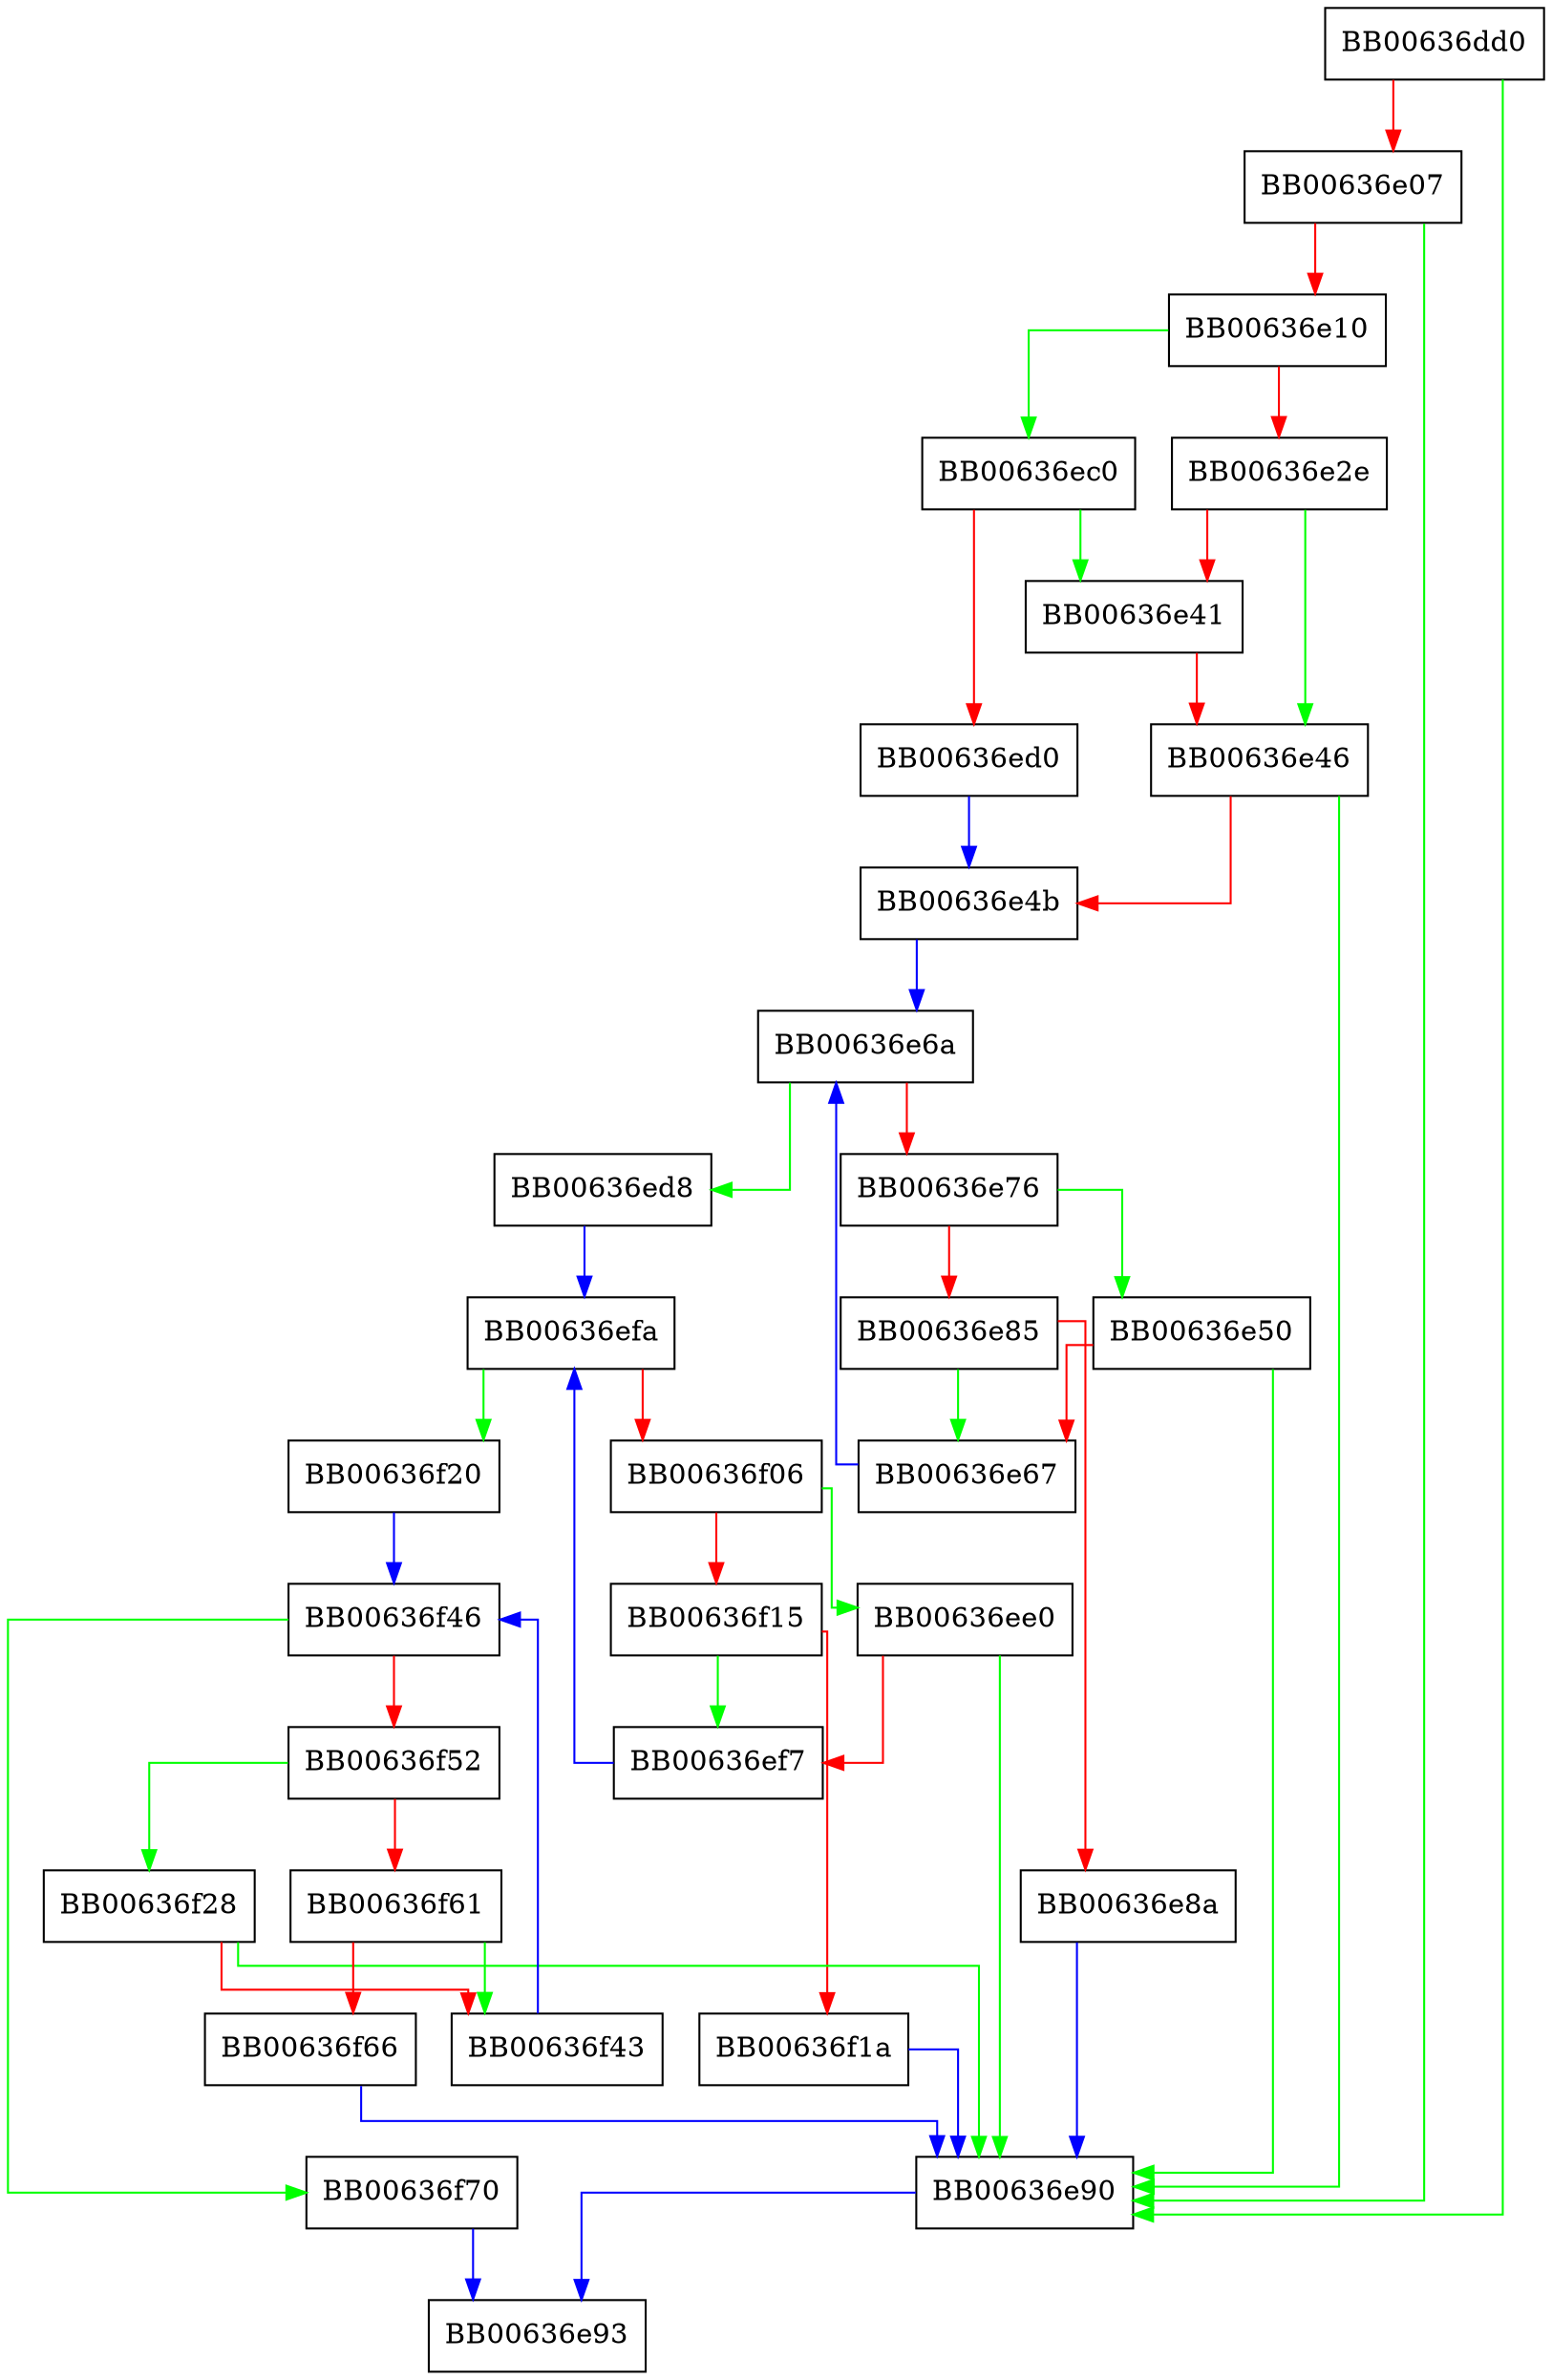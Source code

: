 digraph ossl_rsa_check_factors {
  node [shape="box"];
  graph [splines=ortho];
  BB00636dd0 -> BB00636e90 [color="green"];
  BB00636dd0 -> BB00636e07 [color="red"];
  BB00636e07 -> BB00636e90 [color="green"];
  BB00636e07 -> BB00636e10 [color="red"];
  BB00636e10 -> BB00636ec0 [color="green"];
  BB00636e10 -> BB00636e2e [color="red"];
  BB00636e2e -> BB00636e46 [color="green"];
  BB00636e2e -> BB00636e41 [color="red"];
  BB00636e41 -> BB00636e46 [color="red"];
  BB00636e46 -> BB00636e90 [color="green"];
  BB00636e46 -> BB00636e4b [color="red"];
  BB00636e4b -> BB00636e6a [color="blue"];
  BB00636e50 -> BB00636e90 [color="green"];
  BB00636e50 -> BB00636e67 [color="red"];
  BB00636e67 -> BB00636e6a [color="blue"];
  BB00636e6a -> BB00636ed8 [color="green"];
  BB00636e6a -> BB00636e76 [color="red"];
  BB00636e76 -> BB00636e50 [color="green"];
  BB00636e76 -> BB00636e85 [color="red"];
  BB00636e85 -> BB00636e67 [color="green"];
  BB00636e85 -> BB00636e8a [color="red"];
  BB00636e8a -> BB00636e90 [color="blue"];
  BB00636e90 -> BB00636e93 [color="blue"];
  BB00636ec0 -> BB00636e41 [color="green"];
  BB00636ec0 -> BB00636ed0 [color="red"];
  BB00636ed0 -> BB00636e4b [color="blue"];
  BB00636ed8 -> BB00636efa [color="blue"];
  BB00636ee0 -> BB00636e90 [color="green"];
  BB00636ee0 -> BB00636ef7 [color="red"];
  BB00636ef7 -> BB00636efa [color="blue"];
  BB00636efa -> BB00636f20 [color="green"];
  BB00636efa -> BB00636f06 [color="red"];
  BB00636f06 -> BB00636ee0 [color="green"];
  BB00636f06 -> BB00636f15 [color="red"];
  BB00636f15 -> BB00636ef7 [color="green"];
  BB00636f15 -> BB00636f1a [color="red"];
  BB00636f1a -> BB00636e90 [color="blue"];
  BB00636f20 -> BB00636f46 [color="blue"];
  BB00636f28 -> BB00636e90 [color="green"];
  BB00636f28 -> BB00636f43 [color="red"];
  BB00636f43 -> BB00636f46 [color="blue"];
  BB00636f46 -> BB00636f70 [color="green"];
  BB00636f46 -> BB00636f52 [color="red"];
  BB00636f52 -> BB00636f28 [color="green"];
  BB00636f52 -> BB00636f61 [color="red"];
  BB00636f61 -> BB00636f43 [color="green"];
  BB00636f61 -> BB00636f66 [color="red"];
  BB00636f66 -> BB00636e90 [color="blue"];
  BB00636f70 -> BB00636e93 [color="blue"];
}